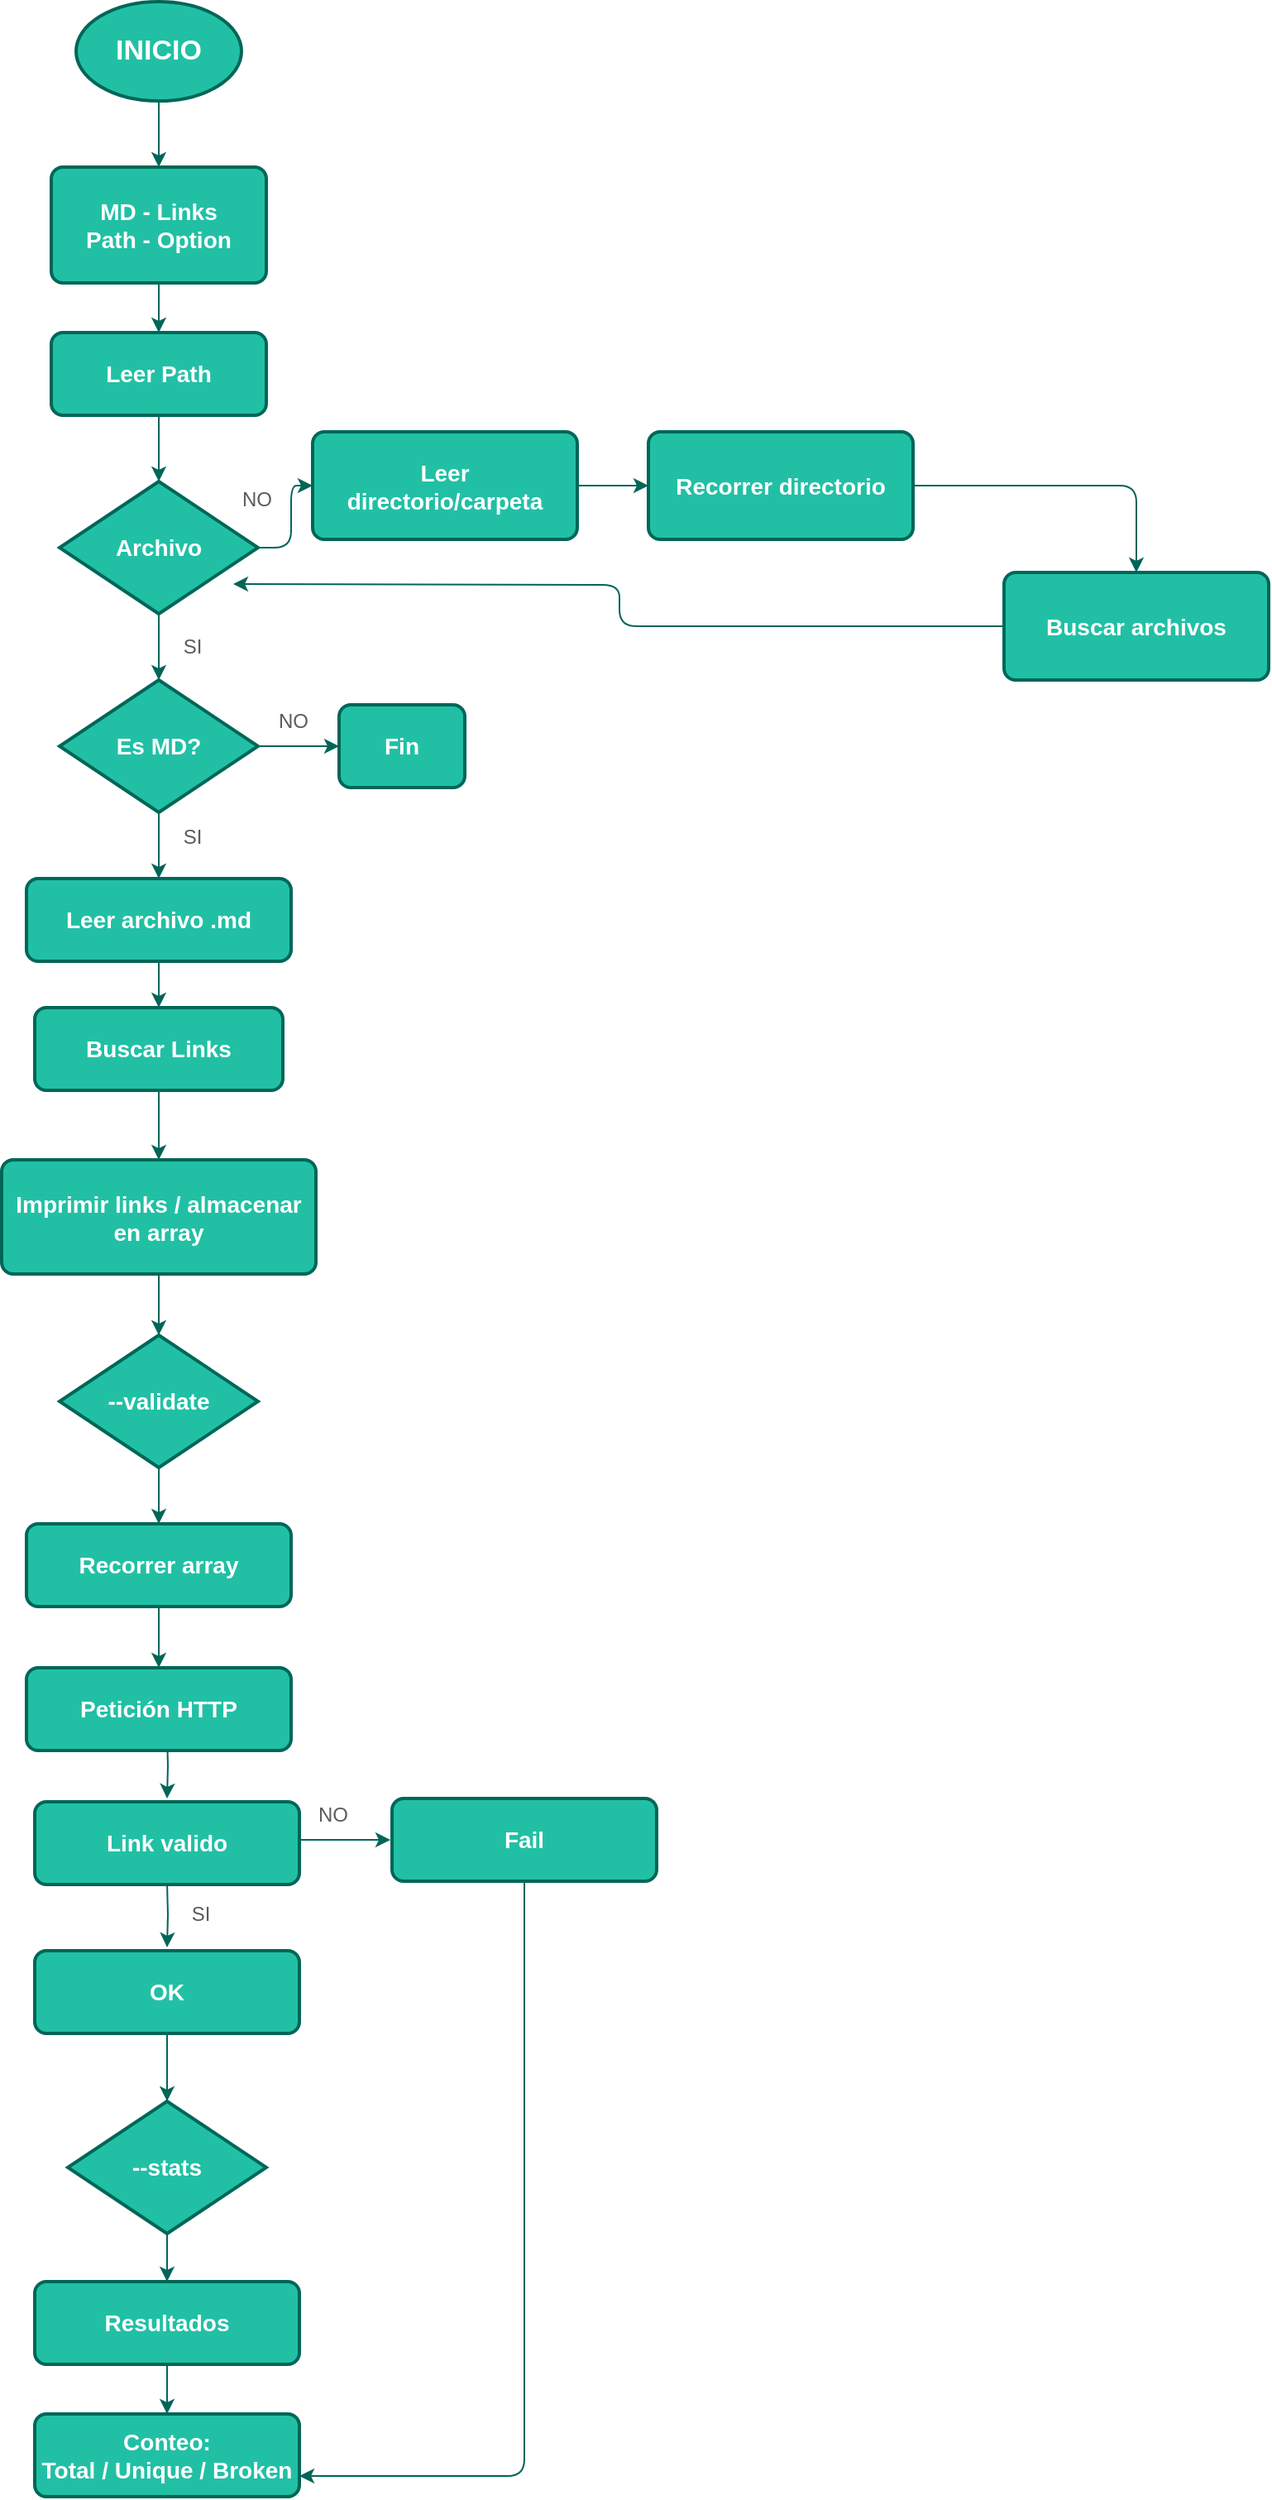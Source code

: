 <mxfile version="14.5.1" type="github">
  <diagram id="Y7k-F4S-VBwNuzTdtZgh" name="Page-1">
    <mxGraphModel dx="1392" dy="745" grid="1" gridSize="10" guides="1" tooltips="1" connect="1" arrows="1" fold="1" page="1" pageScale="1" pageWidth="827" pageHeight="1169" math="0" shadow="0">
      <root>
        <mxCell id="0" />
        <mxCell id="1" parent="0" />
        <mxCell id="0y1PXKPx7kiNw4aVPxwE-6" style="edgeStyle=orthogonalEdgeStyle;curved=0;rounded=1;sketch=0;orthogonalLoop=1;jettySize=auto;html=1;strokeColor=#006658;fillColor=#21C0A5;fontColor=#5C5C5C;" parent="1" source="0y1PXKPx7kiNw4aVPxwE-2" target="0y1PXKPx7kiNw4aVPxwE-5" edge="1">
          <mxGeometry relative="1" as="geometry" />
        </mxCell>
        <mxCell id="0y1PXKPx7kiNw4aVPxwE-2" value="&lt;b&gt;&lt;font color=&quot;#ffffff&quot; style=&quot;font-size: 17px&quot;&gt;INICIO&lt;/font&gt;&lt;/b&gt;" style="strokeWidth=2;html=1;shape=mxgraph.flowchart.start_1;whiteSpace=wrap;fillColor=#21C0A5;strokeColor=#006658;fontColor=#5C5C5C;" parent="1" vertex="1">
          <mxGeometry x="125" y="80" width="100" height="60" as="geometry" />
        </mxCell>
        <mxCell id="0y1PXKPx7kiNw4aVPxwE-8" style="edgeStyle=orthogonalEdgeStyle;curved=0;rounded=1;sketch=0;orthogonalLoop=1;jettySize=auto;html=1;strokeColor=#006658;fillColor=#21C0A5;fontColor=#5C5C5C;" parent="1" source="0y1PXKPx7kiNw4aVPxwE-5" target="0y1PXKPx7kiNw4aVPxwE-7" edge="1">
          <mxGeometry relative="1" as="geometry" />
        </mxCell>
        <mxCell id="0y1PXKPx7kiNw4aVPxwE-5" value="&lt;font color=&quot;#ffffff&quot;&gt;&lt;span style=&quot;font-size: 14px&quot;&gt;&lt;b&gt;MD - Links&lt;br&gt;Path - Option&lt;br&gt;&lt;/b&gt;&lt;/span&gt;&lt;/font&gt;" style="rounded=1;whiteSpace=wrap;html=1;absoluteArcSize=1;arcSize=14;strokeWidth=2;sketch=0;fillColor=#21C0A5;fontColor=#5C5C5C;strokeColor=#006658;" parent="1" vertex="1">
          <mxGeometry x="110" y="180" width="130" height="70" as="geometry" />
        </mxCell>
        <mxCell id="0y1PXKPx7kiNw4aVPxwE-10" style="edgeStyle=orthogonalEdgeStyle;curved=0;rounded=1;sketch=0;orthogonalLoop=1;jettySize=auto;html=1;entryX=0.5;entryY=0;entryDx=0;entryDy=0;entryPerimeter=0;strokeColor=#006658;fillColor=#21C0A5;fontColor=#5C5C5C;" parent="1" source="0y1PXKPx7kiNw4aVPxwE-7" target="0y1PXKPx7kiNw4aVPxwE-9" edge="1">
          <mxGeometry relative="1" as="geometry" />
        </mxCell>
        <mxCell id="0y1PXKPx7kiNw4aVPxwE-7" value="&lt;font color=&quot;#ffffff&quot;&gt;&lt;span style=&quot;font-size: 14px&quot;&gt;&lt;b&gt;Leer Path&lt;br&gt;&lt;/b&gt;&lt;/span&gt;&lt;/font&gt;" style="rounded=1;whiteSpace=wrap;html=1;absoluteArcSize=1;arcSize=14;strokeWidth=2;sketch=0;fillColor=#21C0A5;fontColor=#5C5C5C;strokeColor=#006658;" parent="1" vertex="1">
          <mxGeometry x="110" y="280" width="130" height="50" as="geometry" />
        </mxCell>
        <mxCell id="0y1PXKPx7kiNw4aVPxwE-13" style="edgeStyle=orthogonalEdgeStyle;curved=0;rounded=1;sketch=0;orthogonalLoop=1;jettySize=auto;html=1;entryX=0.5;entryY=0;entryDx=0;entryDy=0;entryPerimeter=0;strokeColor=#006658;fillColor=#21C0A5;fontColor=#5C5C5C;" parent="1" source="0y1PXKPx7kiNw4aVPxwE-9" target="0y1PXKPx7kiNw4aVPxwE-11" edge="1">
          <mxGeometry relative="1" as="geometry" />
        </mxCell>
        <mxCell id="0y1PXKPx7kiNw4aVPxwE-56" style="edgeStyle=orthogonalEdgeStyle;curved=0;rounded=1;sketch=0;orthogonalLoop=1;jettySize=auto;html=1;strokeColor=#006658;fillColor=#21C0A5;fontColor=#5C5C5C;" parent="1" source="0y1PXKPx7kiNw4aVPxwE-9" target="0y1PXKPx7kiNw4aVPxwE-49" edge="1">
          <mxGeometry relative="1" as="geometry" />
        </mxCell>
        <mxCell id="0y1PXKPx7kiNw4aVPxwE-9" value="&lt;font color=&quot;#ffffff&quot;&gt;&lt;span style=&quot;font-size: 14px&quot;&gt;&lt;b&gt;Archivo&lt;/b&gt;&lt;/span&gt;&lt;/font&gt;" style="strokeWidth=2;html=1;shape=mxgraph.flowchart.decision;whiteSpace=wrap;rounded=0;sketch=0;fillColor=#21C0A5;fontColor=#5C5C5C;strokeColor=#006658;" parent="1" vertex="1">
          <mxGeometry x="115" y="370" width="120" height="80" as="geometry" />
        </mxCell>
        <mxCell id="0y1PXKPx7kiNw4aVPxwE-16" style="edgeStyle=orthogonalEdgeStyle;curved=0;rounded=1;sketch=0;orthogonalLoop=1;jettySize=auto;html=1;entryX=0;entryY=0.5;entryDx=0;entryDy=0;strokeColor=#006658;fillColor=#21C0A5;fontColor=#5C5C5C;" parent="1" source="0y1PXKPx7kiNw4aVPxwE-11" target="0y1PXKPx7kiNw4aVPxwE-14" edge="1">
          <mxGeometry relative="1" as="geometry" />
        </mxCell>
        <mxCell id="0y1PXKPx7kiNw4aVPxwE-21" style="edgeStyle=orthogonalEdgeStyle;curved=0;rounded=1;sketch=0;orthogonalLoop=1;jettySize=auto;html=1;strokeColor=#006658;fillColor=#21C0A5;fontColor=#5C5C5C;" parent="1" source="0y1PXKPx7kiNw4aVPxwE-11" target="0y1PXKPx7kiNw4aVPxwE-18" edge="1">
          <mxGeometry relative="1" as="geometry" />
        </mxCell>
        <mxCell id="0y1PXKPx7kiNw4aVPxwE-11" value="&lt;font color=&quot;#ffffff&quot;&gt;&lt;span style=&quot;font-size: 14px&quot;&gt;&lt;b&gt;Es MD?&lt;/b&gt;&lt;/span&gt;&lt;/font&gt;" style="strokeWidth=2;html=1;shape=mxgraph.flowchart.decision;whiteSpace=wrap;rounded=0;sketch=0;fillColor=#21C0A5;fontColor=#5C5C5C;strokeColor=#006658;" parent="1" vertex="1">
          <mxGeometry x="115" y="490" width="120" height="80" as="geometry" />
        </mxCell>
        <mxCell id="0y1PXKPx7kiNw4aVPxwE-14" value="&lt;font color=&quot;#ffffff&quot;&gt;&lt;span style=&quot;font-size: 14px&quot;&gt;&lt;b&gt;Fin&lt;br&gt;&lt;/b&gt;&lt;/span&gt;&lt;/font&gt;" style="rounded=1;whiteSpace=wrap;html=1;absoluteArcSize=1;arcSize=14;strokeWidth=2;sketch=0;fillColor=#21C0A5;fontColor=#5C5C5C;strokeColor=#006658;" parent="1" vertex="1">
          <mxGeometry x="284" y="505" width="76" height="50" as="geometry" />
        </mxCell>
        <mxCell id="0y1PXKPx7kiNw4aVPxwE-17" value="NO" style="text;html=1;align=center;verticalAlign=middle;resizable=0;points=[];autosize=1;fontColor=#5C5C5C;" parent="1" vertex="1">
          <mxGeometry x="241" y="505" width="30" height="20" as="geometry" />
        </mxCell>
        <mxCell id="FO8wOgoMqEkLbNhas2iC-3" style="edgeStyle=orthogonalEdgeStyle;curved=0;rounded=1;sketch=0;orthogonalLoop=1;jettySize=auto;html=1;strokeColor=#006658;fillColor=#21C0A5;fontColor=#5C5C5C;" parent="1" source="0y1PXKPx7kiNw4aVPxwE-18" target="FO8wOgoMqEkLbNhas2iC-2" edge="1">
          <mxGeometry relative="1" as="geometry" />
        </mxCell>
        <mxCell id="0y1PXKPx7kiNw4aVPxwE-18" value="&lt;font color=&quot;#ffffff&quot;&gt;&lt;span style=&quot;font-size: 14px&quot;&gt;&lt;b&gt;Leer archivo .md&lt;br&gt;&lt;/b&gt;&lt;/span&gt;&lt;/font&gt;" style="rounded=1;whiteSpace=wrap;html=1;absoluteArcSize=1;arcSize=14;strokeWidth=2;sketch=0;fillColor=#21C0A5;fontColor=#5C5C5C;strokeColor=#006658;" parent="1" vertex="1">
          <mxGeometry x="95" y="610" width="160" height="50" as="geometry" />
        </mxCell>
        <mxCell id="0y1PXKPx7kiNw4aVPxwE-22" value="SI" style="text;html=1;align=center;verticalAlign=middle;resizable=0;points=[];autosize=1;fontColor=#5C5C5C;" parent="1" vertex="1">
          <mxGeometry x="180" y="575" width="30" height="20" as="geometry" />
        </mxCell>
        <mxCell id="FO8wOgoMqEkLbNhas2iC-5" value="" style="edgeStyle=orthogonalEdgeStyle;curved=0;rounded=1;sketch=0;orthogonalLoop=1;jettySize=auto;html=1;strokeColor=#006658;fillColor=#21C0A5;fontColor=#5C5C5C;" parent="1" source="0y1PXKPx7kiNw4aVPxwE-24" target="0y1PXKPx7kiNw4aVPxwE-37" edge="1">
          <mxGeometry relative="1" as="geometry" />
        </mxCell>
        <mxCell id="0y1PXKPx7kiNw4aVPxwE-24" value="&lt;font color=&quot;#ffffff&quot;&gt;&lt;span style=&quot;font-size: 14px&quot;&gt;&lt;b&gt;Imprimir links / almacenar en array&lt;br&gt;&lt;/b&gt;&lt;/span&gt;&lt;/font&gt;" style="rounded=1;whiteSpace=wrap;html=1;absoluteArcSize=1;arcSize=14;strokeWidth=2;sketch=0;fillColor=#21C0A5;fontColor=#5C5C5C;strokeColor=#006658;" parent="1" vertex="1">
          <mxGeometry x="80" y="780" width="190" height="69" as="geometry" />
        </mxCell>
        <mxCell id="FO8wOgoMqEkLbNhas2iC-9" value="" style="edgeStyle=orthogonalEdgeStyle;curved=0;rounded=1;sketch=0;orthogonalLoop=1;jettySize=auto;html=1;strokeColor=#006658;fillColor=#21C0A5;fontColor=#5C5C5C;" parent="1" source="0y1PXKPx7kiNw4aVPxwE-37" target="0y1PXKPx7kiNw4aVPxwE-40" edge="1">
          <mxGeometry relative="1" as="geometry" />
        </mxCell>
        <mxCell id="0y1PXKPx7kiNw4aVPxwE-37" value="&lt;font color=&quot;#ffffff&quot;&gt;&lt;span style=&quot;font-size: 14px&quot;&gt;&lt;b&gt;--validate&lt;br&gt;&lt;/b&gt;&lt;/span&gt;&lt;/font&gt;" style="strokeWidth=2;html=1;shape=mxgraph.flowchart.decision;whiteSpace=wrap;rounded=0;sketch=0;fillColor=#21C0A5;fontColor=#5C5C5C;strokeColor=#006658;" parent="1" vertex="1">
          <mxGeometry x="115" y="886" width="120" height="80" as="geometry" />
        </mxCell>
        <mxCell id="0y1PXKPx7kiNw4aVPxwE-50" style="edgeStyle=orthogonalEdgeStyle;curved=0;rounded=1;sketch=0;orthogonalLoop=1;jettySize=auto;html=1;entryX=0.5;entryY=0;entryDx=0;entryDy=0;strokeColor=#006658;fillColor=#21C0A5;fontColor=#5C5C5C;" parent="1" edge="1">
          <mxGeometry relative="1" as="geometry">
            <mxPoint x="180" y="1126" as="sourcePoint" />
            <mxPoint x="180" y="1166" as="targetPoint" />
          </mxGeometry>
        </mxCell>
        <mxCell id="FO8wOgoMqEkLbNhas2iC-10" value="" style="edgeStyle=orthogonalEdgeStyle;curved=0;rounded=1;sketch=0;orthogonalLoop=1;jettySize=auto;html=1;strokeColor=#006658;fillColor=#21C0A5;fontColor=#5C5C5C;" parent="1" source="0y1PXKPx7kiNw4aVPxwE-40" target="FO8wOgoMqEkLbNhas2iC-6" edge="1">
          <mxGeometry relative="1" as="geometry" />
        </mxCell>
        <mxCell id="0y1PXKPx7kiNw4aVPxwE-40" value="&lt;font color=&quot;#ffffff&quot;&gt;&lt;span style=&quot;font-size: 14px&quot;&gt;&lt;b&gt;Recorrer array&lt;/b&gt;&lt;/span&gt;&lt;br&gt;&lt;/font&gt;" style="rounded=1;whiteSpace=wrap;html=1;absoluteArcSize=1;arcSize=14;strokeWidth=2;sketch=0;fillColor=#21C0A5;fontColor=#5C5C5C;strokeColor=#006658;" parent="1" vertex="1">
          <mxGeometry x="95" y="1000" width="160" height="50" as="geometry" />
        </mxCell>
        <mxCell id="0y1PXKPx7kiNw4aVPxwE-51" style="edgeStyle=orthogonalEdgeStyle;curved=0;rounded=1;sketch=0;orthogonalLoop=1;jettySize=auto;html=1;strokeColor=#006658;fillColor=#21C0A5;fontColor=#5C5C5C;" parent="1" edge="1">
          <mxGeometry relative="1" as="geometry">
            <mxPoint x="315" y="1191" as="targetPoint" />
            <mxPoint x="260" y="1191" as="sourcePoint" />
          </mxGeometry>
        </mxCell>
        <mxCell id="0y1PXKPx7kiNw4aVPxwE-52" style="edgeStyle=orthogonalEdgeStyle;curved=0;rounded=1;sketch=0;orthogonalLoop=1;jettySize=auto;html=1;strokeColor=#006658;fillColor=#21C0A5;fontColor=#5C5C5C;" parent="1" edge="1">
          <mxGeometry relative="1" as="geometry">
            <mxPoint x="180" y="1256" as="targetPoint" />
            <mxPoint x="180" y="1216" as="sourcePoint" />
          </mxGeometry>
        </mxCell>
        <mxCell id="0y1PXKPx7kiNw4aVPxwE-47" value="&lt;font color=&quot;#ffffff&quot;&gt;&lt;span style=&quot;font-size: 14px&quot;&gt;&lt;b&gt;Link valido&lt;/b&gt;&lt;/span&gt;&lt;br&gt;&lt;/font&gt;" style="rounded=1;whiteSpace=wrap;html=1;absoluteArcSize=1;arcSize=14;strokeWidth=2;sketch=0;fillColor=#21C0A5;fontColor=#5C5C5C;strokeColor=#006658;" parent="1" vertex="1">
          <mxGeometry x="100" y="1168" width="160" height="50" as="geometry" />
        </mxCell>
        <mxCell id="0y1PXKPx7kiNw4aVPxwE-48" value="SI" style="text;html=1;align=center;verticalAlign=middle;resizable=0;points=[];autosize=1;fontColor=#5C5C5C;" parent="1" vertex="1">
          <mxGeometry x="180" y="460" width="30" height="20" as="geometry" />
        </mxCell>
        <mxCell id="0y1PXKPx7kiNw4aVPxwE-67" style="edgeStyle=orthogonalEdgeStyle;curved=0;rounded=1;sketch=0;orthogonalLoop=1;jettySize=auto;html=1;entryX=0;entryY=0.5;entryDx=0;entryDy=0;strokeColor=#006658;fillColor=#21C0A5;fontColor=#5C5C5C;" parent="1" source="0y1PXKPx7kiNw4aVPxwE-49" target="0y1PXKPx7kiNw4aVPxwE-66" edge="1">
          <mxGeometry relative="1" as="geometry" />
        </mxCell>
        <mxCell id="0y1PXKPx7kiNw4aVPxwE-49" value="&lt;font color=&quot;#ffffff&quot;&gt;&lt;span style=&quot;font-size: 14px&quot;&gt;&lt;b&gt;Leer &lt;br&gt;directorio/carpeta&lt;br&gt;&lt;/b&gt;&lt;/span&gt;&lt;/font&gt;" style="rounded=1;whiteSpace=wrap;html=1;absoluteArcSize=1;arcSize=14;strokeWidth=2;sketch=0;fillColor=#21C0A5;fontColor=#5C5C5C;strokeColor=#006658;" parent="1" vertex="1">
          <mxGeometry x="268" y="340" width="160" height="65" as="geometry" />
        </mxCell>
        <mxCell id="0y1PXKPx7kiNw4aVPxwE-53" value="NO" style="text;html=1;align=center;verticalAlign=middle;resizable=0;points=[];autosize=1;fontColor=#5C5C5C;" parent="1" vertex="1">
          <mxGeometry x="265" y="1166" width="30" height="20" as="geometry" />
        </mxCell>
        <mxCell id="0y1PXKPx7kiNw4aVPxwE-54" value="SI" style="text;html=1;align=center;verticalAlign=middle;resizable=0;points=[];autosize=1;fontColor=#5C5C5C;" parent="1" vertex="1">
          <mxGeometry x="185" y="1226" width="30" height="20" as="geometry" />
        </mxCell>
        <mxCell id="0y1PXKPx7kiNw4aVPxwE-75" style="edgeStyle=orthogonalEdgeStyle;curved=0;rounded=1;sketch=0;orthogonalLoop=1;jettySize=auto;html=1;entryX=1;entryY=0.75;entryDx=0;entryDy=0;strokeColor=#006658;fillColor=#21C0A5;fontColor=#5C5C5C;" parent="1" source="0y1PXKPx7kiNw4aVPxwE-57" target="0y1PXKPx7kiNw4aVPxwE-63" edge="1">
          <mxGeometry relative="1" as="geometry">
            <Array as="points">
              <mxPoint x="396" y="1576" />
            </Array>
          </mxGeometry>
        </mxCell>
        <mxCell id="0y1PXKPx7kiNw4aVPxwE-57" value="&lt;font color=&quot;#ffffff&quot;&gt;&lt;span style=&quot;font-size: 14px&quot;&gt;&lt;b&gt;Fail&lt;/b&gt;&lt;/span&gt;&lt;br&gt;&lt;/font&gt;" style="rounded=1;whiteSpace=wrap;html=1;absoluteArcSize=1;arcSize=14;strokeWidth=2;sketch=0;fillColor=#21C0A5;fontColor=#5C5C5C;strokeColor=#006658;" parent="1" vertex="1">
          <mxGeometry x="316" y="1166" width="160" height="50" as="geometry" />
        </mxCell>
        <mxCell id="0y1PXKPx7kiNw4aVPxwE-62" style="edgeStyle=orthogonalEdgeStyle;curved=0;rounded=1;sketch=0;orthogonalLoop=1;jettySize=auto;html=1;strokeColor=#006658;fillColor=#21C0A5;fontColor=#5C5C5C;" parent="1" source="0y1PXKPx7kiNw4aVPxwE-58" target="0y1PXKPx7kiNw4aVPxwE-61" edge="1">
          <mxGeometry relative="1" as="geometry" />
        </mxCell>
        <mxCell id="0y1PXKPx7kiNw4aVPxwE-58" value="&lt;font color=&quot;#ffffff&quot;&gt;&lt;span style=&quot;font-size: 14px&quot;&gt;&lt;b&gt;--stats&lt;br&gt;&lt;/b&gt;&lt;/span&gt;&lt;/font&gt;" style="strokeWidth=2;html=1;shape=mxgraph.flowchart.decision;whiteSpace=wrap;rounded=0;sketch=0;fillColor=#21C0A5;fontColor=#5C5C5C;strokeColor=#006658;" parent="1" vertex="1">
          <mxGeometry x="120" y="1349" width="120" height="80" as="geometry" />
        </mxCell>
        <mxCell id="0y1PXKPx7kiNw4aVPxwE-60" style="edgeStyle=orthogonalEdgeStyle;curved=0;rounded=1;sketch=0;orthogonalLoop=1;jettySize=auto;html=1;strokeColor=#006658;fillColor=#21C0A5;fontColor=#5C5C5C;" parent="1" source="0y1PXKPx7kiNw4aVPxwE-59" target="0y1PXKPx7kiNw4aVPxwE-58" edge="1">
          <mxGeometry relative="1" as="geometry" />
        </mxCell>
        <mxCell id="0y1PXKPx7kiNw4aVPxwE-59" value="&lt;font color=&quot;#ffffff&quot;&gt;&lt;span style=&quot;font-size: 14px&quot;&gt;&lt;b&gt;OK&lt;/b&gt;&lt;/span&gt;&lt;br&gt;&lt;/font&gt;" style="rounded=1;whiteSpace=wrap;html=1;absoluteArcSize=1;arcSize=14;strokeWidth=2;sketch=0;fillColor=#21C0A5;fontColor=#5C5C5C;strokeColor=#006658;" parent="1" vertex="1">
          <mxGeometry x="100" y="1258" width="160" height="50" as="geometry" />
        </mxCell>
        <mxCell id="0y1PXKPx7kiNw4aVPxwE-65" style="edgeStyle=orthogonalEdgeStyle;curved=0;rounded=1;sketch=0;orthogonalLoop=1;jettySize=auto;html=1;entryX=0.5;entryY=0;entryDx=0;entryDy=0;strokeColor=#006658;fillColor=#21C0A5;fontColor=#5C5C5C;" parent="1" source="0y1PXKPx7kiNw4aVPxwE-61" target="0y1PXKPx7kiNw4aVPxwE-63" edge="1">
          <mxGeometry relative="1" as="geometry" />
        </mxCell>
        <mxCell id="0y1PXKPx7kiNw4aVPxwE-61" value="&lt;font color=&quot;#ffffff&quot;&gt;&lt;span style=&quot;font-size: 14px&quot;&gt;&lt;b&gt;Resultados&lt;/b&gt;&lt;/span&gt;&lt;br&gt;&lt;/font&gt;" style="rounded=1;whiteSpace=wrap;html=1;absoluteArcSize=1;arcSize=14;strokeWidth=2;sketch=0;fillColor=#21C0A5;fontColor=#5C5C5C;strokeColor=#006658;" parent="1" vertex="1">
          <mxGeometry x="100" y="1458" width="160" height="50" as="geometry" />
        </mxCell>
        <mxCell id="0y1PXKPx7kiNw4aVPxwE-63" value="&lt;font color=&quot;#ffffff&quot;&gt;&lt;span style=&quot;font-size: 14px&quot;&gt;&lt;b&gt;Conteo:&lt;br&gt;Total / Unique / Broken&lt;/b&gt;&lt;/span&gt;&lt;br&gt;&lt;/font&gt;" style="rounded=1;whiteSpace=wrap;html=1;absoluteArcSize=1;arcSize=14;strokeWidth=2;sketch=0;fillColor=#21C0A5;fontColor=#5C5C5C;strokeColor=#006658;" parent="1" vertex="1">
          <mxGeometry x="100" y="1538" width="160" height="50" as="geometry" />
        </mxCell>
        <mxCell id="0y1PXKPx7kiNw4aVPxwE-73" style="edgeStyle=orthogonalEdgeStyle;curved=0;rounded=1;sketch=0;orthogonalLoop=1;jettySize=auto;html=1;entryX=0.5;entryY=0;entryDx=0;entryDy=0;strokeColor=#006658;fillColor=#21C0A5;fontColor=#5C5C5C;" parent="1" source="0y1PXKPx7kiNw4aVPxwE-66" target="0y1PXKPx7kiNw4aVPxwE-68" edge="1">
          <mxGeometry relative="1" as="geometry" />
        </mxCell>
        <mxCell id="0y1PXKPx7kiNw4aVPxwE-66" value="&lt;font color=&quot;#ffffff&quot;&gt;&lt;span style=&quot;font-size: 14px&quot;&gt;&lt;b&gt;Recorrer directorio&lt;br&gt;&lt;/b&gt;&lt;/span&gt;&lt;/font&gt;" style="rounded=1;whiteSpace=wrap;html=1;absoluteArcSize=1;arcSize=14;strokeWidth=2;sketch=0;fillColor=#21C0A5;fontColor=#5C5C5C;strokeColor=#006658;" parent="1" vertex="1">
          <mxGeometry x="471" y="340" width="160" height="65" as="geometry" />
        </mxCell>
        <mxCell id="0y1PXKPx7kiNw4aVPxwE-72" style="edgeStyle=orthogonalEdgeStyle;curved=0;rounded=1;sketch=0;orthogonalLoop=1;jettySize=auto;html=1;strokeColor=#006658;fillColor=#21C0A5;fontColor=#5C5C5C;" parent="1" source="0y1PXKPx7kiNw4aVPxwE-68" edge="1">
          <mxGeometry relative="1" as="geometry">
            <mxPoint x="220" y="432" as="targetPoint" />
          </mxGeometry>
        </mxCell>
        <mxCell id="0y1PXKPx7kiNw4aVPxwE-68" value="&lt;font color=&quot;#ffffff&quot;&gt;&lt;span style=&quot;font-size: 14px&quot;&gt;&lt;b&gt;Buscar archivos&lt;br&gt;&lt;/b&gt;&lt;/span&gt;&lt;/font&gt;" style="rounded=1;whiteSpace=wrap;html=1;absoluteArcSize=1;arcSize=14;strokeWidth=2;sketch=0;fillColor=#21C0A5;fontColor=#5C5C5C;strokeColor=#006658;" parent="1" vertex="1">
          <mxGeometry x="686" y="425" width="160" height="65" as="geometry" />
        </mxCell>
        <mxCell id="FO8wOgoMqEkLbNhas2iC-1" value="NO" style="text;html=1;align=center;verticalAlign=middle;resizable=0;points=[];autosize=1;fontColor=#5C5C5C;" parent="1" vertex="1">
          <mxGeometry x="219" y="371" width="30" height="20" as="geometry" />
        </mxCell>
        <mxCell id="FO8wOgoMqEkLbNhas2iC-4" value="" style="edgeStyle=orthogonalEdgeStyle;curved=0;rounded=1;sketch=0;orthogonalLoop=1;jettySize=auto;html=1;strokeColor=#006658;fillColor=#21C0A5;fontColor=#5C5C5C;" parent="1" source="FO8wOgoMqEkLbNhas2iC-2" target="0y1PXKPx7kiNw4aVPxwE-24" edge="1">
          <mxGeometry relative="1" as="geometry" />
        </mxCell>
        <mxCell id="FO8wOgoMqEkLbNhas2iC-2" value="&lt;font color=&quot;#ffffff&quot;&gt;&lt;span style=&quot;font-size: 14px&quot;&gt;&lt;b&gt;Buscar Links&lt;br&gt;&lt;/b&gt;&lt;/span&gt;&lt;/font&gt;" style="rounded=1;whiteSpace=wrap;html=1;absoluteArcSize=1;arcSize=14;strokeWidth=2;sketch=0;fillColor=#21C0A5;fontColor=#5C5C5C;strokeColor=#006658;" parent="1" vertex="1">
          <mxGeometry x="100" y="688" width="150" height="50" as="geometry" />
        </mxCell>
        <mxCell id="FO8wOgoMqEkLbNhas2iC-6" value="&lt;font color=&quot;#ffffff&quot;&gt;&lt;span style=&quot;font-size: 14px&quot;&gt;&lt;b&gt;Petición&lt;/b&gt;&lt;/span&gt;&lt;b style=&quot;font-size: 14px&quot;&gt;&amp;nbsp;HTTP&lt;/b&gt;&lt;br&gt;&lt;/font&gt;" style="rounded=1;whiteSpace=wrap;html=1;absoluteArcSize=1;arcSize=14;strokeWidth=2;sketch=0;fillColor=#21C0A5;fontColor=#5C5C5C;strokeColor=#006658;" parent="1" vertex="1">
          <mxGeometry x="95" y="1087" width="160" height="50" as="geometry" />
        </mxCell>
      </root>
    </mxGraphModel>
  </diagram>
</mxfile>
